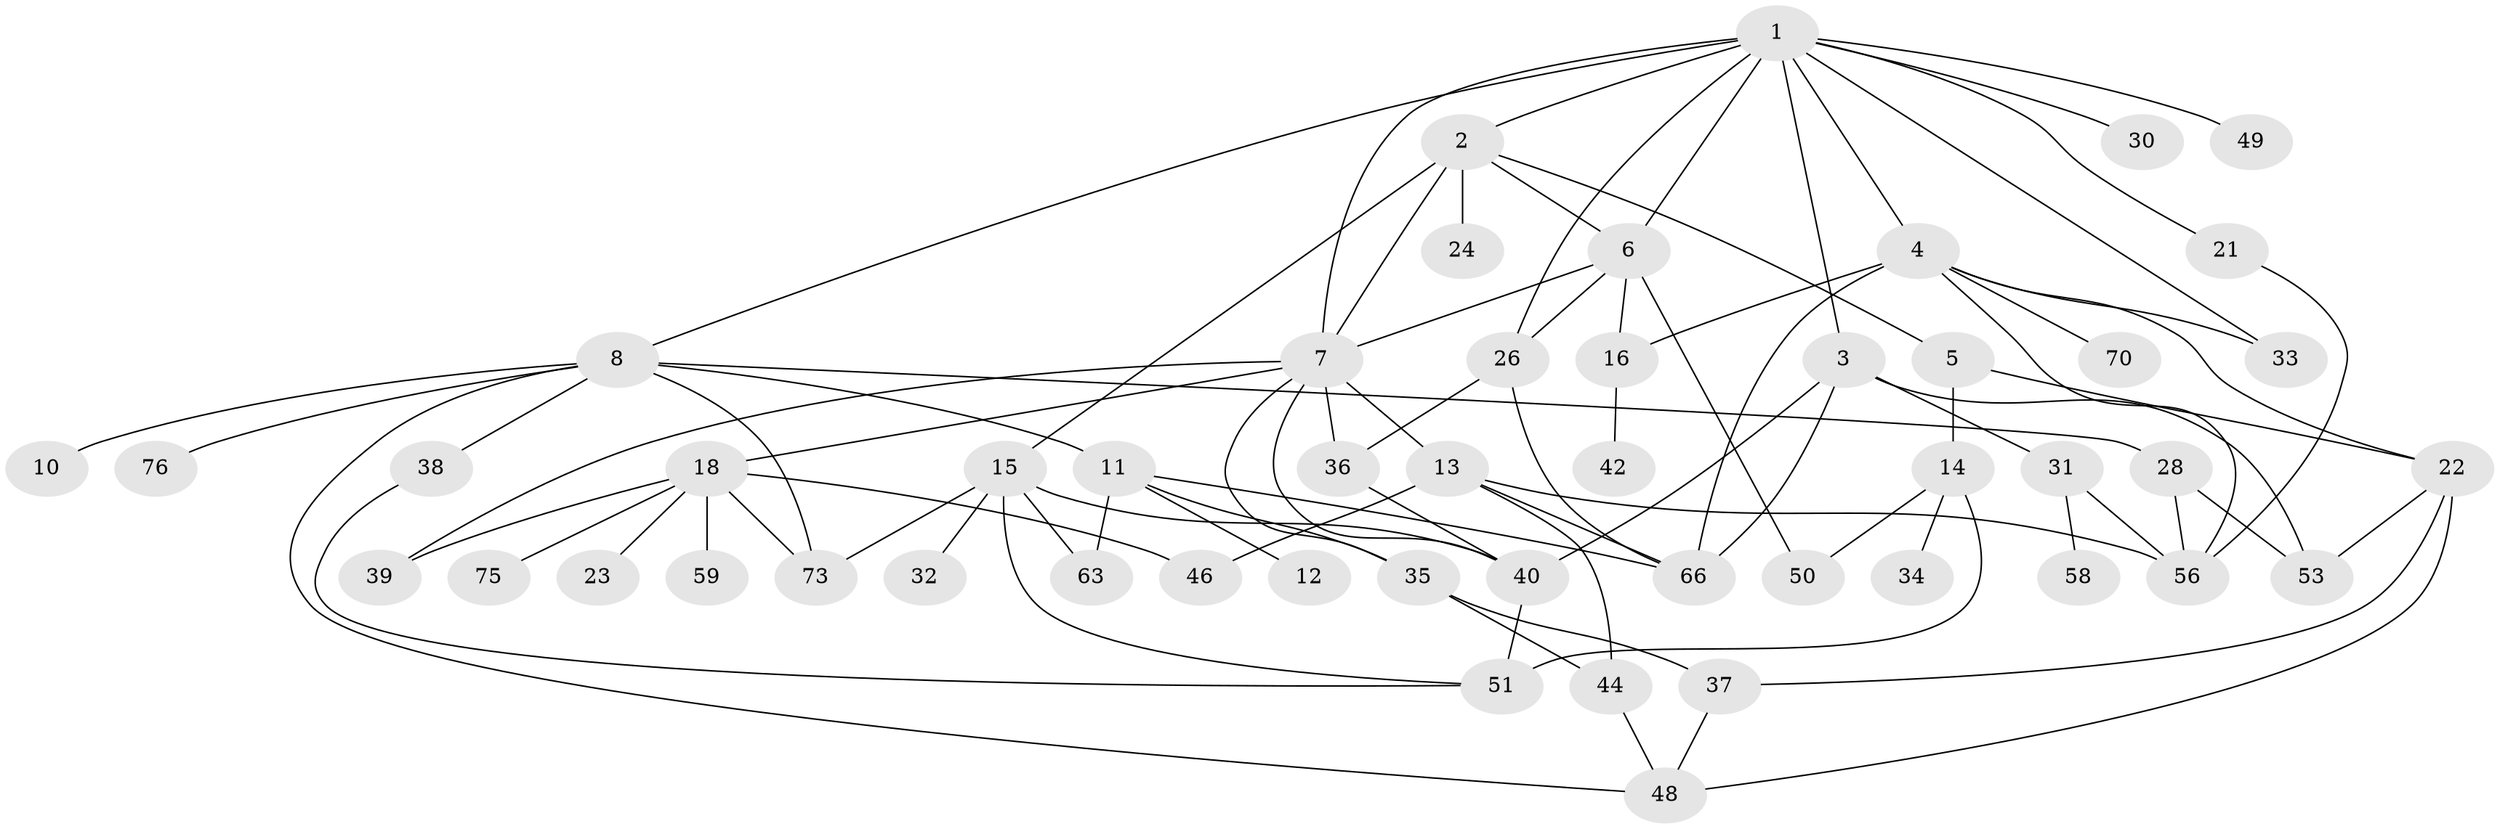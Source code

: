 // Generated by graph-tools (version 1.1) at 2025/51/02/27/25 19:51:37]
// undirected, 50 vertices, 85 edges
graph export_dot {
graph [start="1"]
  node [color=gray90,style=filled];
  1 [super="+77"];
  2 [super="+79"];
  3;
  4 [super="+54"];
  5;
  6 [super="+65"];
  7 [super="+45"];
  8 [super="+9"];
  10;
  11 [super="+25"];
  12;
  13 [super="+43"];
  14 [super="+80"];
  15 [super="+17"];
  16 [super="+19"];
  18 [super="+20"];
  21 [super="+29"];
  22 [super="+27"];
  23;
  24;
  26 [super="+69"];
  28 [super="+60"];
  30 [super="+71"];
  31 [super="+41"];
  32;
  33;
  34 [super="+52"];
  35;
  36 [super="+72"];
  37 [super="+62"];
  38 [super="+57"];
  39;
  40 [super="+74"];
  42;
  44 [super="+47"];
  46;
  48 [super="+78"];
  49;
  50 [super="+61"];
  51 [super="+67"];
  53 [super="+55"];
  56 [super="+64"];
  58;
  59;
  63;
  66 [super="+68"];
  70;
  73;
  75;
  76;
  1 -- 2;
  1 -- 3;
  1 -- 4;
  1 -- 7;
  1 -- 8;
  1 -- 21;
  1 -- 30;
  1 -- 49;
  1 -- 33;
  1 -- 6;
  1 -- 26;
  2 -- 5;
  2 -- 6;
  2 -- 15;
  2 -- 24;
  2 -- 7;
  3 -- 31;
  3 -- 53;
  3 -- 66;
  3 -- 40;
  4 -- 33;
  4 -- 70;
  4 -- 56;
  4 -- 22;
  4 -- 66;
  4 -- 16;
  5 -- 14;
  5 -- 22;
  6 -- 16;
  6 -- 26;
  6 -- 50;
  6 -- 7;
  7 -- 13;
  7 -- 18;
  7 -- 35;
  7 -- 39;
  7 -- 36;
  7 -- 40;
  8 -- 11;
  8 -- 28;
  8 -- 73;
  8 -- 10;
  8 -- 76;
  8 -- 38;
  8 -- 48;
  11 -- 12;
  11 -- 35;
  11 -- 66;
  11 -- 63;
  13 -- 46;
  13 -- 56;
  13 -- 66;
  13 -- 44;
  14 -- 34;
  14 -- 50 [weight=2];
  14 -- 51 [weight=2];
  15 -- 32;
  15 -- 51;
  15 -- 40;
  15 -- 73;
  15 -- 63;
  16 -- 42;
  18 -- 46;
  18 -- 59;
  18 -- 75;
  18 -- 39;
  18 -- 73;
  18 -- 23;
  21 -- 56;
  22 -- 53;
  22 -- 37;
  22 -- 48;
  26 -- 36;
  26 -- 66;
  28 -- 56 [weight=2];
  28 -- 53;
  31 -- 58 [weight=2];
  31 -- 56;
  35 -- 37;
  35 -- 44;
  36 -- 40;
  37 -- 48;
  38 -- 51;
  40 -- 51;
  44 -- 48;
}
